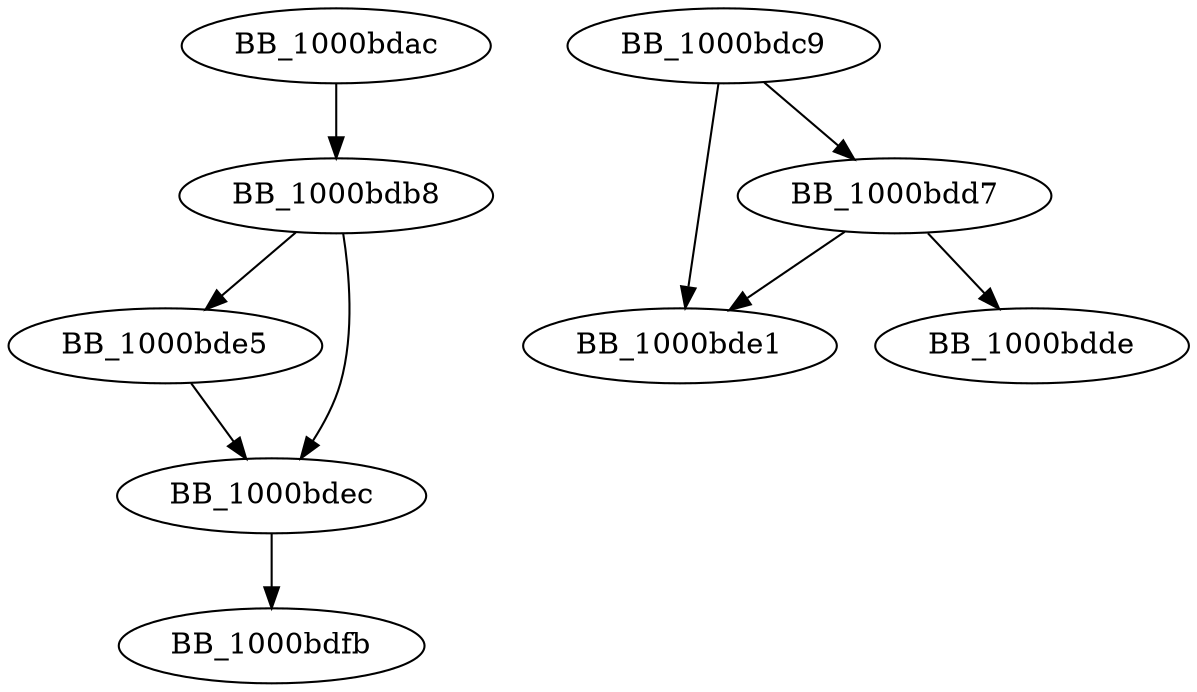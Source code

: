 DiGraph _has_osfxsr_set{
BB_1000bdac->BB_1000bdb8
BB_1000bdb8->BB_1000bde5
BB_1000bdb8->BB_1000bdec
BB_1000bdc9->BB_1000bdd7
BB_1000bdc9->BB_1000bde1
BB_1000bdd7->BB_1000bdde
BB_1000bdd7->BB_1000bde1
BB_1000bde5->BB_1000bdec
BB_1000bdec->BB_1000bdfb
}
